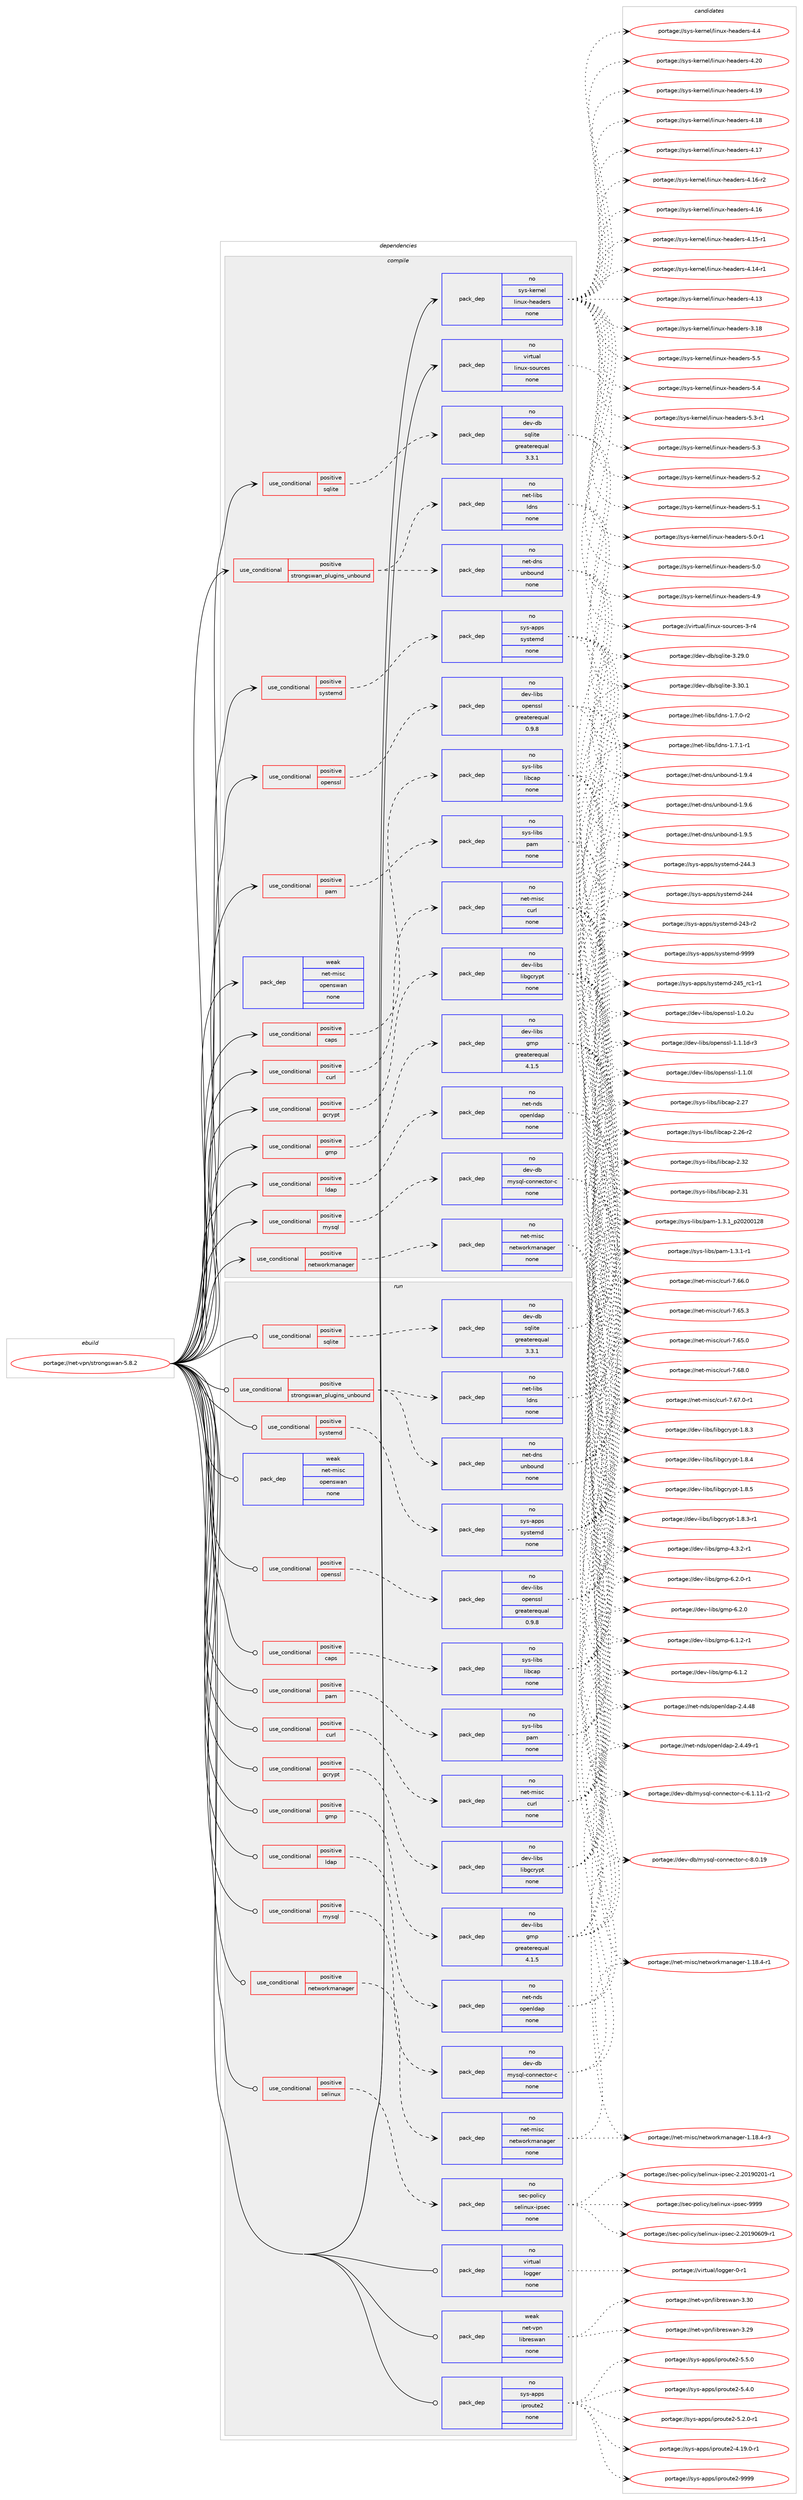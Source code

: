 digraph prolog {

# *************
# Graph options
# *************

newrank=true;
concentrate=true;
compound=true;
graph [rankdir=LR,fontname=Helvetica,fontsize=10,ranksep=1.5];#, ranksep=2.5, nodesep=0.2];
edge  [arrowhead=vee];
node  [fontname=Helvetica,fontsize=10];

# **********
# The ebuild
# **********

subgraph cluster_leftcol {
color=gray;
rank=same;
label=<<i>ebuild</i>>;
id [label="portage://net-vpn/strongswan-5.8.2", color=red, width=4, href="../net-vpn/strongswan-5.8.2.svg"];
}

# ****************
# The dependencies
# ****************

subgraph cluster_midcol {
color=gray;
label=<<i>dependencies</i>>;
subgraph cluster_compile {
fillcolor="#eeeeee";
style=filled;
label=<<i>compile</i>>;
subgraph cond15236 {
dependency75433 [label=<<TABLE BORDER="0" CELLBORDER="1" CELLSPACING="0" CELLPADDING="4"><TR><TD ROWSPAN="3" CELLPADDING="10">use_conditional</TD></TR><TR><TD>positive</TD></TR><TR><TD>caps</TD></TR></TABLE>>, shape=none, color=red];
subgraph pack58690 {
dependency75434 [label=<<TABLE BORDER="0" CELLBORDER="1" CELLSPACING="0" CELLPADDING="4" WIDTH="220"><TR><TD ROWSPAN="6" CELLPADDING="30">pack_dep</TD></TR><TR><TD WIDTH="110">no</TD></TR><TR><TD>sys-libs</TD></TR><TR><TD>libcap</TD></TR><TR><TD>none</TD></TR><TR><TD></TD></TR></TABLE>>, shape=none, color=blue];
}
dependency75433:e -> dependency75434:w [weight=20,style="dashed",arrowhead="vee"];
}
id:e -> dependency75433:w [weight=20,style="solid",arrowhead="vee"];
subgraph cond15237 {
dependency75435 [label=<<TABLE BORDER="0" CELLBORDER="1" CELLSPACING="0" CELLPADDING="4"><TR><TD ROWSPAN="3" CELLPADDING="10">use_conditional</TD></TR><TR><TD>positive</TD></TR><TR><TD>curl</TD></TR></TABLE>>, shape=none, color=red];
subgraph pack58691 {
dependency75436 [label=<<TABLE BORDER="0" CELLBORDER="1" CELLSPACING="0" CELLPADDING="4" WIDTH="220"><TR><TD ROWSPAN="6" CELLPADDING="30">pack_dep</TD></TR><TR><TD WIDTH="110">no</TD></TR><TR><TD>net-misc</TD></TR><TR><TD>curl</TD></TR><TR><TD>none</TD></TR><TR><TD></TD></TR></TABLE>>, shape=none, color=blue];
}
dependency75435:e -> dependency75436:w [weight=20,style="dashed",arrowhead="vee"];
}
id:e -> dependency75435:w [weight=20,style="solid",arrowhead="vee"];
subgraph cond15238 {
dependency75437 [label=<<TABLE BORDER="0" CELLBORDER="1" CELLSPACING="0" CELLPADDING="4"><TR><TD ROWSPAN="3" CELLPADDING="10">use_conditional</TD></TR><TR><TD>positive</TD></TR><TR><TD>gcrypt</TD></TR></TABLE>>, shape=none, color=red];
subgraph pack58692 {
dependency75438 [label=<<TABLE BORDER="0" CELLBORDER="1" CELLSPACING="0" CELLPADDING="4" WIDTH="220"><TR><TD ROWSPAN="6" CELLPADDING="30">pack_dep</TD></TR><TR><TD WIDTH="110">no</TD></TR><TR><TD>dev-libs</TD></TR><TR><TD>libgcrypt</TD></TR><TR><TD>none</TD></TR><TR><TD></TD></TR></TABLE>>, shape=none, color=blue];
}
dependency75437:e -> dependency75438:w [weight=20,style="dashed",arrowhead="vee"];
}
id:e -> dependency75437:w [weight=20,style="solid",arrowhead="vee"];
subgraph cond15239 {
dependency75439 [label=<<TABLE BORDER="0" CELLBORDER="1" CELLSPACING="0" CELLPADDING="4"><TR><TD ROWSPAN="3" CELLPADDING="10">use_conditional</TD></TR><TR><TD>positive</TD></TR><TR><TD>gmp</TD></TR></TABLE>>, shape=none, color=red];
subgraph pack58693 {
dependency75440 [label=<<TABLE BORDER="0" CELLBORDER="1" CELLSPACING="0" CELLPADDING="4" WIDTH="220"><TR><TD ROWSPAN="6" CELLPADDING="30">pack_dep</TD></TR><TR><TD WIDTH="110">no</TD></TR><TR><TD>dev-libs</TD></TR><TR><TD>gmp</TD></TR><TR><TD>greaterequal</TD></TR><TR><TD>4.1.5</TD></TR></TABLE>>, shape=none, color=blue];
}
dependency75439:e -> dependency75440:w [weight=20,style="dashed",arrowhead="vee"];
}
id:e -> dependency75439:w [weight=20,style="solid",arrowhead="vee"];
subgraph cond15240 {
dependency75441 [label=<<TABLE BORDER="0" CELLBORDER="1" CELLSPACING="0" CELLPADDING="4"><TR><TD ROWSPAN="3" CELLPADDING="10">use_conditional</TD></TR><TR><TD>positive</TD></TR><TR><TD>ldap</TD></TR></TABLE>>, shape=none, color=red];
subgraph pack58694 {
dependency75442 [label=<<TABLE BORDER="0" CELLBORDER="1" CELLSPACING="0" CELLPADDING="4" WIDTH="220"><TR><TD ROWSPAN="6" CELLPADDING="30">pack_dep</TD></TR><TR><TD WIDTH="110">no</TD></TR><TR><TD>net-nds</TD></TR><TR><TD>openldap</TD></TR><TR><TD>none</TD></TR><TR><TD></TD></TR></TABLE>>, shape=none, color=blue];
}
dependency75441:e -> dependency75442:w [weight=20,style="dashed",arrowhead="vee"];
}
id:e -> dependency75441:w [weight=20,style="solid",arrowhead="vee"];
subgraph cond15241 {
dependency75443 [label=<<TABLE BORDER="0" CELLBORDER="1" CELLSPACING="0" CELLPADDING="4"><TR><TD ROWSPAN="3" CELLPADDING="10">use_conditional</TD></TR><TR><TD>positive</TD></TR><TR><TD>mysql</TD></TR></TABLE>>, shape=none, color=red];
subgraph pack58695 {
dependency75444 [label=<<TABLE BORDER="0" CELLBORDER="1" CELLSPACING="0" CELLPADDING="4" WIDTH="220"><TR><TD ROWSPAN="6" CELLPADDING="30">pack_dep</TD></TR><TR><TD WIDTH="110">no</TD></TR><TR><TD>dev-db</TD></TR><TR><TD>mysql-connector-c</TD></TR><TR><TD>none</TD></TR><TR><TD></TD></TR></TABLE>>, shape=none, color=blue];
}
dependency75443:e -> dependency75444:w [weight=20,style="dashed",arrowhead="vee"];
}
id:e -> dependency75443:w [weight=20,style="solid",arrowhead="vee"];
subgraph cond15242 {
dependency75445 [label=<<TABLE BORDER="0" CELLBORDER="1" CELLSPACING="0" CELLPADDING="4"><TR><TD ROWSPAN="3" CELLPADDING="10">use_conditional</TD></TR><TR><TD>positive</TD></TR><TR><TD>networkmanager</TD></TR></TABLE>>, shape=none, color=red];
subgraph pack58696 {
dependency75446 [label=<<TABLE BORDER="0" CELLBORDER="1" CELLSPACING="0" CELLPADDING="4" WIDTH="220"><TR><TD ROWSPAN="6" CELLPADDING="30">pack_dep</TD></TR><TR><TD WIDTH="110">no</TD></TR><TR><TD>net-misc</TD></TR><TR><TD>networkmanager</TD></TR><TR><TD>none</TD></TR><TR><TD></TD></TR></TABLE>>, shape=none, color=blue];
}
dependency75445:e -> dependency75446:w [weight=20,style="dashed",arrowhead="vee"];
}
id:e -> dependency75445:w [weight=20,style="solid",arrowhead="vee"];
subgraph cond15243 {
dependency75447 [label=<<TABLE BORDER="0" CELLBORDER="1" CELLSPACING="0" CELLPADDING="4"><TR><TD ROWSPAN="3" CELLPADDING="10">use_conditional</TD></TR><TR><TD>positive</TD></TR><TR><TD>openssl</TD></TR></TABLE>>, shape=none, color=red];
subgraph pack58697 {
dependency75448 [label=<<TABLE BORDER="0" CELLBORDER="1" CELLSPACING="0" CELLPADDING="4" WIDTH="220"><TR><TD ROWSPAN="6" CELLPADDING="30">pack_dep</TD></TR><TR><TD WIDTH="110">no</TD></TR><TR><TD>dev-libs</TD></TR><TR><TD>openssl</TD></TR><TR><TD>greaterequal</TD></TR><TR><TD>0.9.8</TD></TR></TABLE>>, shape=none, color=blue];
}
dependency75447:e -> dependency75448:w [weight=20,style="dashed",arrowhead="vee"];
}
id:e -> dependency75447:w [weight=20,style="solid",arrowhead="vee"];
subgraph cond15244 {
dependency75449 [label=<<TABLE BORDER="0" CELLBORDER="1" CELLSPACING="0" CELLPADDING="4"><TR><TD ROWSPAN="3" CELLPADDING="10">use_conditional</TD></TR><TR><TD>positive</TD></TR><TR><TD>pam</TD></TR></TABLE>>, shape=none, color=red];
subgraph pack58698 {
dependency75450 [label=<<TABLE BORDER="0" CELLBORDER="1" CELLSPACING="0" CELLPADDING="4" WIDTH="220"><TR><TD ROWSPAN="6" CELLPADDING="30">pack_dep</TD></TR><TR><TD WIDTH="110">no</TD></TR><TR><TD>sys-libs</TD></TR><TR><TD>pam</TD></TR><TR><TD>none</TD></TR><TR><TD></TD></TR></TABLE>>, shape=none, color=blue];
}
dependency75449:e -> dependency75450:w [weight=20,style="dashed",arrowhead="vee"];
}
id:e -> dependency75449:w [weight=20,style="solid",arrowhead="vee"];
subgraph cond15245 {
dependency75451 [label=<<TABLE BORDER="0" CELLBORDER="1" CELLSPACING="0" CELLPADDING="4"><TR><TD ROWSPAN="3" CELLPADDING="10">use_conditional</TD></TR><TR><TD>positive</TD></TR><TR><TD>sqlite</TD></TR></TABLE>>, shape=none, color=red];
subgraph pack58699 {
dependency75452 [label=<<TABLE BORDER="0" CELLBORDER="1" CELLSPACING="0" CELLPADDING="4" WIDTH="220"><TR><TD ROWSPAN="6" CELLPADDING="30">pack_dep</TD></TR><TR><TD WIDTH="110">no</TD></TR><TR><TD>dev-db</TD></TR><TR><TD>sqlite</TD></TR><TR><TD>greaterequal</TD></TR><TR><TD>3.3.1</TD></TR></TABLE>>, shape=none, color=blue];
}
dependency75451:e -> dependency75452:w [weight=20,style="dashed",arrowhead="vee"];
}
id:e -> dependency75451:w [weight=20,style="solid",arrowhead="vee"];
subgraph cond15246 {
dependency75453 [label=<<TABLE BORDER="0" CELLBORDER="1" CELLSPACING="0" CELLPADDING="4"><TR><TD ROWSPAN="3" CELLPADDING="10">use_conditional</TD></TR><TR><TD>positive</TD></TR><TR><TD>strongswan_plugins_unbound</TD></TR></TABLE>>, shape=none, color=red];
subgraph pack58700 {
dependency75454 [label=<<TABLE BORDER="0" CELLBORDER="1" CELLSPACING="0" CELLPADDING="4" WIDTH="220"><TR><TD ROWSPAN="6" CELLPADDING="30">pack_dep</TD></TR><TR><TD WIDTH="110">no</TD></TR><TR><TD>net-dns</TD></TR><TR><TD>unbound</TD></TR><TR><TD>none</TD></TR><TR><TD></TD></TR></TABLE>>, shape=none, color=blue];
}
dependency75453:e -> dependency75454:w [weight=20,style="dashed",arrowhead="vee"];
subgraph pack58701 {
dependency75455 [label=<<TABLE BORDER="0" CELLBORDER="1" CELLSPACING="0" CELLPADDING="4" WIDTH="220"><TR><TD ROWSPAN="6" CELLPADDING="30">pack_dep</TD></TR><TR><TD WIDTH="110">no</TD></TR><TR><TD>net-libs</TD></TR><TR><TD>ldns</TD></TR><TR><TD>none</TD></TR><TR><TD></TD></TR></TABLE>>, shape=none, color=blue];
}
dependency75453:e -> dependency75455:w [weight=20,style="dashed",arrowhead="vee"];
}
id:e -> dependency75453:w [weight=20,style="solid",arrowhead="vee"];
subgraph cond15247 {
dependency75456 [label=<<TABLE BORDER="0" CELLBORDER="1" CELLSPACING="0" CELLPADDING="4"><TR><TD ROWSPAN="3" CELLPADDING="10">use_conditional</TD></TR><TR><TD>positive</TD></TR><TR><TD>systemd</TD></TR></TABLE>>, shape=none, color=red];
subgraph pack58702 {
dependency75457 [label=<<TABLE BORDER="0" CELLBORDER="1" CELLSPACING="0" CELLPADDING="4" WIDTH="220"><TR><TD ROWSPAN="6" CELLPADDING="30">pack_dep</TD></TR><TR><TD WIDTH="110">no</TD></TR><TR><TD>sys-apps</TD></TR><TR><TD>systemd</TD></TR><TR><TD>none</TD></TR><TR><TD></TD></TR></TABLE>>, shape=none, color=blue];
}
dependency75456:e -> dependency75457:w [weight=20,style="dashed",arrowhead="vee"];
}
id:e -> dependency75456:w [weight=20,style="solid",arrowhead="vee"];
subgraph pack58703 {
dependency75458 [label=<<TABLE BORDER="0" CELLBORDER="1" CELLSPACING="0" CELLPADDING="4" WIDTH="220"><TR><TD ROWSPAN="6" CELLPADDING="30">pack_dep</TD></TR><TR><TD WIDTH="110">no</TD></TR><TR><TD>sys-kernel</TD></TR><TR><TD>linux-headers</TD></TR><TR><TD>none</TD></TR><TR><TD></TD></TR></TABLE>>, shape=none, color=blue];
}
id:e -> dependency75458:w [weight=20,style="solid",arrowhead="vee"];
subgraph pack58704 {
dependency75459 [label=<<TABLE BORDER="0" CELLBORDER="1" CELLSPACING="0" CELLPADDING="4" WIDTH="220"><TR><TD ROWSPAN="6" CELLPADDING="30">pack_dep</TD></TR><TR><TD WIDTH="110">no</TD></TR><TR><TD>virtual</TD></TR><TR><TD>linux-sources</TD></TR><TR><TD>none</TD></TR><TR><TD></TD></TR></TABLE>>, shape=none, color=blue];
}
id:e -> dependency75459:w [weight=20,style="solid",arrowhead="vee"];
subgraph pack58705 {
dependency75460 [label=<<TABLE BORDER="0" CELLBORDER="1" CELLSPACING="0" CELLPADDING="4" WIDTH="220"><TR><TD ROWSPAN="6" CELLPADDING="30">pack_dep</TD></TR><TR><TD WIDTH="110">weak</TD></TR><TR><TD>net-misc</TD></TR><TR><TD>openswan</TD></TR><TR><TD>none</TD></TR><TR><TD></TD></TR></TABLE>>, shape=none, color=blue];
}
id:e -> dependency75460:w [weight=20,style="solid",arrowhead="vee"];
}
subgraph cluster_compileandrun {
fillcolor="#eeeeee";
style=filled;
label=<<i>compile and run</i>>;
}
subgraph cluster_run {
fillcolor="#eeeeee";
style=filled;
label=<<i>run</i>>;
subgraph cond15248 {
dependency75461 [label=<<TABLE BORDER="0" CELLBORDER="1" CELLSPACING="0" CELLPADDING="4"><TR><TD ROWSPAN="3" CELLPADDING="10">use_conditional</TD></TR><TR><TD>positive</TD></TR><TR><TD>caps</TD></TR></TABLE>>, shape=none, color=red];
subgraph pack58706 {
dependency75462 [label=<<TABLE BORDER="0" CELLBORDER="1" CELLSPACING="0" CELLPADDING="4" WIDTH="220"><TR><TD ROWSPAN="6" CELLPADDING="30">pack_dep</TD></TR><TR><TD WIDTH="110">no</TD></TR><TR><TD>sys-libs</TD></TR><TR><TD>libcap</TD></TR><TR><TD>none</TD></TR><TR><TD></TD></TR></TABLE>>, shape=none, color=blue];
}
dependency75461:e -> dependency75462:w [weight=20,style="dashed",arrowhead="vee"];
}
id:e -> dependency75461:w [weight=20,style="solid",arrowhead="odot"];
subgraph cond15249 {
dependency75463 [label=<<TABLE BORDER="0" CELLBORDER="1" CELLSPACING="0" CELLPADDING="4"><TR><TD ROWSPAN="3" CELLPADDING="10">use_conditional</TD></TR><TR><TD>positive</TD></TR><TR><TD>curl</TD></TR></TABLE>>, shape=none, color=red];
subgraph pack58707 {
dependency75464 [label=<<TABLE BORDER="0" CELLBORDER="1" CELLSPACING="0" CELLPADDING="4" WIDTH="220"><TR><TD ROWSPAN="6" CELLPADDING="30">pack_dep</TD></TR><TR><TD WIDTH="110">no</TD></TR><TR><TD>net-misc</TD></TR><TR><TD>curl</TD></TR><TR><TD>none</TD></TR><TR><TD></TD></TR></TABLE>>, shape=none, color=blue];
}
dependency75463:e -> dependency75464:w [weight=20,style="dashed",arrowhead="vee"];
}
id:e -> dependency75463:w [weight=20,style="solid",arrowhead="odot"];
subgraph cond15250 {
dependency75465 [label=<<TABLE BORDER="0" CELLBORDER="1" CELLSPACING="0" CELLPADDING="4"><TR><TD ROWSPAN="3" CELLPADDING="10">use_conditional</TD></TR><TR><TD>positive</TD></TR><TR><TD>gcrypt</TD></TR></TABLE>>, shape=none, color=red];
subgraph pack58708 {
dependency75466 [label=<<TABLE BORDER="0" CELLBORDER="1" CELLSPACING="0" CELLPADDING="4" WIDTH="220"><TR><TD ROWSPAN="6" CELLPADDING="30">pack_dep</TD></TR><TR><TD WIDTH="110">no</TD></TR><TR><TD>dev-libs</TD></TR><TR><TD>libgcrypt</TD></TR><TR><TD>none</TD></TR><TR><TD></TD></TR></TABLE>>, shape=none, color=blue];
}
dependency75465:e -> dependency75466:w [weight=20,style="dashed",arrowhead="vee"];
}
id:e -> dependency75465:w [weight=20,style="solid",arrowhead="odot"];
subgraph cond15251 {
dependency75467 [label=<<TABLE BORDER="0" CELLBORDER="1" CELLSPACING="0" CELLPADDING="4"><TR><TD ROWSPAN="3" CELLPADDING="10">use_conditional</TD></TR><TR><TD>positive</TD></TR><TR><TD>gmp</TD></TR></TABLE>>, shape=none, color=red];
subgraph pack58709 {
dependency75468 [label=<<TABLE BORDER="0" CELLBORDER="1" CELLSPACING="0" CELLPADDING="4" WIDTH="220"><TR><TD ROWSPAN="6" CELLPADDING="30">pack_dep</TD></TR><TR><TD WIDTH="110">no</TD></TR><TR><TD>dev-libs</TD></TR><TR><TD>gmp</TD></TR><TR><TD>greaterequal</TD></TR><TR><TD>4.1.5</TD></TR></TABLE>>, shape=none, color=blue];
}
dependency75467:e -> dependency75468:w [weight=20,style="dashed",arrowhead="vee"];
}
id:e -> dependency75467:w [weight=20,style="solid",arrowhead="odot"];
subgraph cond15252 {
dependency75469 [label=<<TABLE BORDER="0" CELLBORDER="1" CELLSPACING="0" CELLPADDING="4"><TR><TD ROWSPAN="3" CELLPADDING="10">use_conditional</TD></TR><TR><TD>positive</TD></TR><TR><TD>ldap</TD></TR></TABLE>>, shape=none, color=red];
subgraph pack58710 {
dependency75470 [label=<<TABLE BORDER="0" CELLBORDER="1" CELLSPACING="0" CELLPADDING="4" WIDTH="220"><TR><TD ROWSPAN="6" CELLPADDING="30">pack_dep</TD></TR><TR><TD WIDTH="110">no</TD></TR><TR><TD>net-nds</TD></TR><TR><TD>openldap</TD></TR><TR><TD>none</TD></TR><TR><TD></TD></TR></TABLE>>, shape=none, color=blue];
}
dependency75469:e -> dependency75470:w [weight=20,style="dashed",arrowhead="vee"];
}
id:e -> dependency75469:w [weight=20,style="solid",arrowhead="odot"];
subgraph cond15253 {
dependency75471 [label=<<TABLE BORDER="0" CELLBORDER="1" CELLSPACING="0" CELLPADDING="4"><TR><TD ROWSPAN="3" CELLPADDING="10">use_conditional</TD></TR><TR><TD>positive</TD></TR><TR><TD>mysql</TD></TR></TABLE>>, shape=none, color=red];
subgraph pack58711 {
dependency75472 [label=<<TABLE BORDER="0" CELLBORDER="1" CELLSPACING="0" CELLPADDING="4" WIDTH="220"><TR><TD ROWSPAN="6" CELLPADDING="30">pack_dep</TD></TR><TR><TD WIDTH="110">no</TD></TR><TR><TD>dev-db</TD></TR><TR><TD>mysql-connector-c</TD></TR><TR><TD>none</TD></TR><TR><TD></TD></TR></TABLE>>, shape=none, color=blue];
}
dependency75471:e -> dependency75472:w [weight=20,style="dashed",arrowhead="vee"];
}
id:e -> dependency75471:w [weight=20,style="solid",arrowhead="odot"];
subgraph cond15254 {
dependency75473 [label=<<TABLE BORDER="0" CELLBORDER="1" CELLSPACING="0" CELLPADDING="4"><TR><TD ROWSPAN="3" CELLPADDING="10">use_conditional</TD></TR><TR><TD>positive</TD></TR><TR><TD>networkmanager</TD></TR></TABLE>>, shape=none, color=red];
subgraph pack58712 {
dependency75474 [label=<<TABLE BORDER="0" CELLBORDER="1" CELLSPACING="0" CELLPADDING="4" WIDTH="220"><TR><TD ROWSPAN="6" CELLPADDING="30">pack_dep</TD></TR><TR><TD WIDTH="110">no</TD></TR><TR><TD>net-misc</TD></TR><TR><TD>networkmanager</TD></TR><TR><TD>none</TD></TR><TR><TD></TD></TR></TABLE>>, shape=none, color=blue];
}
dependency75473:e -> dependency75474:w [weight=20,style="dashed",arrowhead="vee"];
}
id:e -> dependency75473:w [weight=20,style="solid",arrowhead="odot"];
subgraph cond15255 {
dependency75475 [label=<<TABLE BORDER="0" CELLBORDER="1" CELLSPACING="0" CELLPADDING="4"><TR><TD ROWSPAN="3" CELLPADDING="10">use_conditional</TD></TR><TR><TD>positive</TD></TR><TR><TD>openssl</TD></TR></TABLE>>, shape=none, color=red];
subgraph pack58713 {
dependency75476 [label=<<TABLE BORDER="0" CELLBORDER="1" CELLSPACING="0" CELLPADDING="4" WIDTH="220"><TR><TD ROWSPAN="6" CELLPADDING="30">pack_dep</TD></TR><TR><TD WIDTH="110">no</TD></TR><TR><TD>dev-libs</TD></TR><TR><TD>openssl</TD></TR><TR><TD>greaterequal</TD></TR><TR><TD>0.9.8</TD></TR></TABLE>>, shape=none, color=blue];
}
dependency75475:e -> dependency75476:w [weight=20,style="dashed",arrowhead="vee"];
}
id:e -> dependency75475:w [weight=20,style="solid",arrowhead="odot"];
subgraph cond15256 {
dependency75477 [label=<<TABLE BORDER="0" CELLBORDER="1" CELLSPACING="0" CELLPADDING="4"><TR><TD ROWSPAN="3" CELLPADDING="10">use_conditional</TD></TR><TR><TD>positive</TD></TR><TR><TD>pam</TD></TR></TABLE>>, shape=none, color=red];
subgraph pack58714 {
dependency75478 [label=<<TABLE BORDER="0" CELLBORDER="1" CELLSPACING="0" CELLPADDING="4" WIDTH="220"><TR><TD ROWSPAN="6" CELLPADDING="30">pack_dep</TD></TR><TR><TD WIDTH="110">no</TD></TR><TR><TD>sys-libs</TD></TR><TR><TD>pam</TD></TR><TR><TD>none</TD></TR><TR><TD></TD></TR></TABLE>>, shape=none, color=blue];
}
dependency75477:e -> dependency75478:w [weight=20,style="dashed",arrowhead="vee"];
}
id:e -> dependency75477:w [weight=20,style="solid",arrowhead="odot"];
subgraph cond15257 {
dependency75479 [label=<<TABLE BORDER="0" CELLBORDER="1" CELLSPACING="0" CELLPADDING="4"><TR><TD ROWSPAN="3" CELLPADDING="10">use_conditional</TD></TR><TR><TD>positive</TD></TR><TR><TD>selinux</TD></TR></TABLE>>, shape=none, color=red];
subgraph pack58715 {
dependency75480 [label=<<TABLE BORDER="0" CELLBORDER="1" CELLSPACING="0" CELLPADDING="4" WIDTH="220"><TR><TD ROWSPAN="6" CELLPADDING="30">pack_dep</TD></TR><TR><TD WIDTH="110">no</TD></TR><TR><TD>sec-policy</TD></TR><TR><TD>selinux-ipsec</TD></TR><TR><TD>none</TD></TR><TR><TD></TD></TR></TABLE>>, shape=none, color=blue];
}
dependency75479:e -> dependency75480:w [weight=20,style="dashed",arrowhead="vee"];
}
id:e -> dependency75479:w [weight=20,style="solid",arrowhead="odot"];
subgraph cond15258 {
dependency75481 [label=<<TABLE BORDER="0" CELLBORDER="1" CELLSPACING="0" CELLPADDING="4"><TR><TD ROWSPAN="3" CELLPADDING="10">use_conditional</TD></TR><TR><TD>positive</TD></TR><TR><TD>sqlite</TD></TR></TABLE>>, shape=none, color=red];
subgraph pack58716 {
dependency75482 [label=<<TABLE BORDER="0" CELLBORDER="1" CELLSPACING="0" CELLPADDING="4" WIDTH="220"><TR><TD ROWSPAN="6" CELLPADDING="30">pack_dep</TD></TR><TR><TD WIDTH="110">no</TD></TR><TR><TD>dev-db</TD></TR><TR><TD>sqlite</TD></TR><TR><TD>greaterequal</TD></TR><TR><TD>3.3.1</TD></TR></TABLE>>, shape=none, color=blue];
}
dependency75481:e -> dependency75482:w [weight=20,style="dashed",arrowhead="vee"];
}
id:e -> dependency75481:w [weight=20,style="solid",arrowhead="odot"];
subgraph cond15259 {
dependency75483 [label=<<TABLE BORDER="0" CELLBORDER="1" CELLSPACING="0" CELLPADDING="4"><TR><TD ROWSPAN="3" CELLPADDING="10">use_conditional</TD></TR><TR><TD>positive</TD></TR><TR><TD>strongswan_plugins_unbound</TD></TR></TABLE>>, shape=none, color=red];
subgraph pack58717 {
dependency75484 [label=<<TABLE BORDER="0" CELLBORDER="1" CELLSPACING="0" CELLPADDING="4" WIDTH="220"><TR><TD ROWSPAN="6" CELLPADDING="30">pack_dep</TD></TR><TR><TD WIDTH="110">no</TD></TR><TR><TD>net-dns</TD></TR><TR><TD>unbound</TD></TR><TR><TD>none</TD></TR><TR><TD></TD></TR></TABLE>>, shape=none, color=blue];
}
dependency75483:e -> dependency75484:w [weight=20,style="dashed",arrowhead="vee"];
subgraph pack58718 {
dependency75485 [label=<<TABLE BORDER="0" CELLBORDER="1" CELLSPACING="0" CELLPADDING="4" WIDTH="220"><TR><TD ROWSPAN="6" CELLPADDING="30">pack_dep</TD></TR><TR><TD WIDTH="110">no</TD></TR><TR><TD>net-libs</TD></TR><TR><TD>ldns</TD></TR><TR><TD>none</TD></TR><TR><TD></TD></TR></TABLE>>, shape=none, color=blue];
}
dependency75483:e -> dependency75485:w [weight=20,style="dashed",arrowhead="vee"];
}
id:e -> dependency75483:w [weight=20,style="solid",arrowhead="odot"];
subgraph cond15260 {
dependency75486 [label=<<TABLE BORDER="0" CELLBORDER="1" CELLSPACING="0" CELLPADDING="4"><TR><TD ROWSPAN="3" CELLPADDING="10">use_conditional</TD></TR><TR><TD>positive</TD></TR><TR><TD>systemd</TD></TR></TABLE>>, shape=none, color=red];
subgraph pack58719 {
dependency75487 [label=<<TABLE BORDER="0" CELLBORDER="1" CELLSPACING="0" CELLPADDING="4" WIDTH="220"><TR><TD ROWSPAN="6" CELLPADDING="30">pack_dep</TD></TR><TR><TD WIDTH="110">no</TD></TR><TR><TD>sys-apps</TD></TR><TR><TD>systemd</TD></TR><TR><TD>none</TD></TR><TR><TD></TD></TR></TABLE>>, shape=none, color=blue];
}
dependency75486:e -> dependency75487:w [weight=20,style="dashed",arrowhead="vee"];
}
id:e -> dependency75486:w [weight=20,style="solid",arrowhead="odot"];
subgraph pack58720 {
dependency75488 [label=<<TABLE BORDER="0" CELLBORDER="1" CELLSPACING="0" CELLPADDING="4" WIDTH="220"><TR><TD ROWSPAN="6" CELLPADDING="30">pack_dep</TD></TR><TR><TD WIDTH="110">no</TD></TR><TR><TD>sys-apps</TD></TR><TR><TD>iproute2</TD></TR><TR><TD>none</TD></TR><TR><TD></TD></TR></TABLE>>, shape=none, color=blue];
}
id:e -> dependency75488:w [weight=20,style="solid",arrowhead="odot"];
subgraph pack58721 {
dependency75489 [label=<<TABLE BORDER="0" CELLBORDER="1" CELLSPACING="0" CELLPADDING="4" WIDTH="220"><TR><TD ROWSPAN="6" CELLPADDING="30">pack_dep</TD></TR><TR><TD WIDTH="110">no</TD></TR><TR><TD>virtual</TD></TR><TR><TD>logger</TD></TR><TR><TD>none</TD></TR><TR><TD></TD></TR></TABLE>>, shape=none, color=blue];
}
id:e -> dependency75489:w [weight=20,style="solid",arrowhead="odot"];
subgraph pack58722 {
dependency75490 [label=<<TABLE BORDER="0" CELLBORDER="1" CELLSPACING="0" CELLPADDING="4" WIDTH="220"><TR><TD ROWSPAN="6" CELLPADDING="30">pack_dep</TD></TR><TR><TD WIDTH="110">weak</TD></TR><TR><TD>net-misc</TD></TR><TR><TD>openswan</TD></TR><TR><TD>none</TD></TR><TR><TD></TD></TR></TABLE>>, shape=none, color=blue];
}
id:e -> dependency75490:w [weight=20,style="solid",arrowhead="odot"];
subgraph pack58723 {
dependency75491 [label=<<TABLE BORDER="0" CELLBORDER="1" CELLSPACING="0" CELLPADDING="4" WIDTH="220"><TR><TD ROWSPAN="6" CELLPADDING="30">pack_dep</TD></TR><TR><TD WIDTH="110">weak</TD></TR><TR><TD>net-vpn</TD></TR><TR><TD>libreswan</TD></TR><TR><TD>none</TD></TR><TR><TD></TD></TR></TABLE>>, shape=none, color=blue];
}
id:e -> dependency75491:w [weight=20,style="solid",arrowhead="odot"];
}
}

# **************
# The candidates
# **************

subgraph cluster_choices {
rank=same;
color=gray;
label=<<i>candidates</i>>;

subgraph choice58690 {
color=black;
nodesep=1;
choice1151211154510810598115471081059899971124550465150 [label="portage://sys-libs/libcap-2.32", color=red, width=4,href="../sys-libs/libcap-2.32.svg"];
choice1151211154510810598115471081059899971124550465149 [label="portage://sys-libs/libcap-2.31", color=red, width=4,href="../sys-libs/libcap-2.31.svg"];
choice1151211154510810598115471081059899971124550465055 [label="portage://sys-libs/libcap-2.27", color=red, width=4,href="../sys-libs/libcap-2.27.svg"];
choice11512111545108105981154710810598999711245504650544511450 [label="portage://sys-libs/libcap-2.26-r2", color=red, width=4,href="../sys-libs/libcap-2.26-r2.svg"];
dependency75434:e -> choice1151211154510810598115471081059899971124550465150:w [style=dotted,weight="100"];
dependency75434:e -> choice1151211154510810598115471081059899971124550465149:w [style=dotted,weight="100"];
dependency75434:e -> choice1151211154510810598115471081059899971124550465055:w [style=dotted,weight="100"];
dependency75434:e -> choice11512111545108105981154710810598999711245504650544511450:w [style=dotted,weight="100"];
}
subgraph choice58691 {
color=black;
nodesep=1;
choice1101011164510910511599479911711410845554654564648 [label="portage://net-misc/curl-7.68.0", color=red, width=4,href="../net-misc/curl-7.68.0.svg"];
choice11010111645109105115994799117114108455546545546484511449 [label="portage://net-misc/curl-7.67.0-r1", color=red, width=4,href="../net-misc/curl-7.67.0-r1.svg"];
choice1101011164510910511599479911711410845554654544648 [label="portage://net-misc/curl-7.66.0", color=red, width=4,href="../net-misc/curl-7.66.0.svg"];
choice1101011164510910511599479911711410845554654534651 [label="portage://net-misc/curl-7.65.3", color=red, width=4,href="../net-misc/curl-7.65.3.svg"];
choice1101011164510910511599479911711410845554654534648 [label="portage://net-misc/curl-7.65.0", color=red, width=4,href="../net-misc/curl-7.65.0.svg"];
dependency75436:e -> choice1101011164510910511599479911711410845554654564648:w [style=dotted,weight="100"];
dependency75436:e -> choice11010111645109105115994799117114108455546545546484511449:w [style=dotted,weight="100"];
dependency75436:e -> choice1101011164510910511599479911711410845554654544648:w [style=dotted,weight="100"];
dependency75436:e -> choice1101011164510910511599479911711410845554654534651:w [style=dotted,weight="100"];
dependency75436:e -> choice1101011164510910511599479911711410845554654534648:w [style=dotted,weight="100"];
}
subgraph choice58692 {
color=black;
nodesep=1;
choice1001011184510810598115471081059810399114121112116454946564653 [label="portage://dev-libs/libgcrypt-1.8.5", color=red, width=4,href="../dev-libs/libgcrypt-1.8.5.svg"];
choice1001011184510810598115471081059810399114121112116454946564652 [label="portage://dev-libs/libgcrypt-1.8.4", color=red, width=4,href="../dev-libs/libgcrypt-1.8.4.svg"];
choice10010111845108105981154710810598103991141211121164549465646514511449 [label="portage://dev-libs/libgcrypt-1.8.3-r1", color=red, width=4,href="../dev-libs/libgcrypt-1.8.3-r1.svg"];
choice1001011184510810598115471081059810399114121112116454946564651 [label="portage://dev-libs/libgcrypt-1.8.3", color=red, width=4,href="../dev-libs/libgcrypt-1.8.3.svg"];
dependency75438:e -> choice1001011184510810598115471081059810399114121112116454946564653:w [style=dotted,weight="100"];
dependency75438:e -> choice1001011184510810598115471081059810399114121112116454946564652:w [style=dotted,weight="100"];
dependency75438:e -> choice10010111845108105981154710810598103991141211121164549465646514511449:w [style=dotted,weight="100"];
dependency75438:e -> choice1001011184510810598115471081059810399114121112116454946564651:w [style=dotted,weight="100"];
}
subgraph choice58693 {
color=black;
nodesep=1;
choice1001011184510810598115471031091124554465046484511449 [label="portage://dev-libs/gmp-6.2.0-r1", color=red, width=4,href="../dev-libs/gmp-6.2.0-r1.svg"];
choice100101118451081059811547103109112455446504648 [label="portage://dev-libs/gmp-6.2.0", color=red, width=4,href="../dev-libs/gmp-6.2.0.svg"];
choice1001011184510810598115471031091124554464946504511449 [label="portage://dev-libs/gmp-6.1.2-r1", color=red, width=4,href="../dev-libs/gmp-6.1.2-r1.svg"];
choice100101118451081059811547103109112455446494650 [label="portage://dev-libs/gmp-6.1.2", color=red, width=4,href="../dev-libs/gmp-6.1.2.svg"];
choice1001011184510810598115471031091124552465146504511449 [label="portage://dev-libs/gmp-4.3.2-r1", color=red, width=4,href="../dev-libs/gmp-4.3.2-r1.svg"];
dependency75440:e -> choice1001011184510810598115471031091124554465046484511449:w [style=dotted,weight="100"];
dependency75440:e -> choice100101118451081059811547103109112455446504648:w [style=dotted,weight="100"];
dependency75440:e -> choice1001011184510810598115471031091124554464946504511449:w [style=dotted,weight="100"];
dependency75440:e -> choice100101118451081059811547103109112455446494650:w [style=dotted,weight="100"];
dependency75440:e -> choice1001011184510810598115471031091124552465146504511449:w [style=dotted,weight="100"];
}
subgraph choice58694 {
color=black;
nodesep=1;
choice110101116451101001154711111210111010810097112455046524652574511449 [label="portage://net-nds/openldap-2.4.49-r1", color=red, width=4,href="../net-nds/openldap-2.4.49-r1.svg"];
choice11010111645110100115471111121011101081009711245504652465256 [label="portage://net-nds/openldap-2.4.48", color=red, width=4,href="../net-nds/openldap-2.4.48.svg"];
dependency75442:e -> choice110101116451101001154711111210111010810097112455046524652574511449:w [style=dotted,weight="100"];
dependency75442:e -> choice11010111645110100115471111121011101081009711245504652465256:w [style=dotted,weight="100"];
}
subgraph choice58695 {
color=black;
nodesep=1;
choice100101118451009847109121115113108459911111011010199116111114459945564648464957 [label="portage://dev-db/mysql-connector-c-8.0.19", color=red, width=4,href="../dev-db/mysql-connector-c-8.0.19.svg"];
choice1001011184510098471091211151131084599111110110101991161111144599455446494649494511450 [label="portage://dev-db/mysql-connector-c-6.1.11-r2", color=red, width=4,href="../dev-db/mysql-connector-c-6.1.11-r2.svg"];
dependency75444:e -> choice100101118451009847109121115113108459911111011010199116111114459945564648464957:w [style=dotted,weight="100"];
dependency75444:e -> choice1001011184510098471091211151131084599111110110101991161111144599455446494649494511450:w [style=dotted,weight="100"];
}
subgraph choice58696 {
color=black;
nodesep=1;
choice1101011164510910511599471101011161191111141071099711097103101114454946495646524511451 [label="portage://net-misc/networkmanager-1.18.4-r3", color=red, width=4,href="../net-misc/networkmanager-1.18.4-r3.svg"];
choice1101011164510910511599471101011161191111141071099711097103101114454946495646524511449 [label="portage://net-misc/networkmanager-1.18.4-r1", color=red, width=4,href="../net-misc/networkmanager-1.18.4-r1.svg"];
dependency75446:e -> choice1101011164510910511599471101011161191111141071099711097103101114454946495646524511451:w [style=dotted,weight="100"];
dependency75446:e -> choice1101011164510910511599471101011161191111141071099711097103101114454946495646524511449:w [style=dotted,weight="100"];
}
subgraph choice58697 {
color=black;
nodesep=1;
choice1001011184510810598115471111121011101151151084549464946491004511451 [label="portage://dev-libs/openssl-1.1.1d-r3", color=red, width=4,href="../dev-libs/openssl-1.1.1d-r3.svg"];
choice100101118451081059811547111112101110115115108454946494648108 [label="portage://dev-libs/openssl-1.1.0l", color=red, width=4,href="../dev-libs/openssl-1.1.0l.svg"];
choice100101118451081059811547111112101110115115108454946484650117 [label="portage://dev-libs/openssl-1.0.2u", color=red, width=4,href="../dev-libs/openssl-1.0.2u.svg"];
dependency75448:e -> choice1001011184510810598115471111121011101151151084549464946491004511451:w [style=dotted,weight="100"];
dependency75448:e -> choice100101118451081059811547111112101110115115108454946494648108:w [style=dotted,weight="100"];
dependency75448:e -> choice100101118451081059811547111112101110115115108454946484650117:w [style=dotted,weight="100"];
}
subgraph choice58698 {
color=black;
nodesep=1;
choice11512111545108105981154711297109454946514649951125048504848495056 [label="portage://sys-libs/pam-1.3.1_p20200128", color=red, width=4,href="../sys-libs/pam-1.3.1_p20200128.svg"];
choice115121115451081059811547112971094549465146494511449 [label="portage://sys-libs/pam-1.3.1-r1", color=red, width=4,href="../sys-libs/pam-1.3.1-r1.svg"];
dependency75450:e -> choice11512111545108105981154711297109454946514649951125048504848495056:w [style=dotted,weight="100"];
dependency75450:e -> choice115121115451081059811547112971094549465146494511449:w [style=dotted,weight="100"];
}
subgraph choice58699 {
color=black;
nodesep=1;
choice10010111845100984711511310810511610145514651484649 [label="portage://dev-db/sqlite-3.30.1", color=red, width=4,href="../dev-db/sqlite-3.30.1.svg"];
choice10010111845100984711511310810511610145514650574648 [label="portage://dev-db/sqlite-3.29.0", color=red, width=4,href="../dev-db/sqlite-3.29.0.svg"];
dependency75452:e -> choice10010111845100984711511310810511610145514651484649:w [style=dotted,weight="100"];
dependency75452:e -> choice10010111845100984711511310810511610145514650574648:w [style=dotted,weight="100"];
}
subgraph choice58700 {
color=black;
nodesep=1;
choice110101116451001101154711711098111117110100454946574654 [label="portage://net-dns/unbound-1.9.6", color=red, width=4,href="../net-dns/unbound-1.9.6.svg"];
choice110101116451001101154711711098111117110100454946574653 [label="portage://net-dns/unbound-1.9.5", color=red, width=4,href="../net-dns/unbound-1.9.5.svg"];
choice110101116451001101154711711098111117110100454946574652 [label="portage://net-dns/unbound-1.9.4", color=red, width=4,href="../net-dns/unbound-1.9.4.svg"];
dependency75454:e -> choice110101116451001101154711711098111117110100454946574654:w [style=dotted,weight="100"];
dependency75454:e -> choice110101116451001101154711711098111117110100454946574653:w [style=dotted,weight="100"];
dependency75454:e -> choice110101116451001101154711711098111117110100454946574652:w [style=dotted,weight="100"];
}
subgraph choice58701 {
color=black;
nodesep=1;
choice1101011164510810598115471081001101154549465546494511449 [label="portage://net-libs/ldns-1.7.1-r1", color=red, width=4,href="../net-libs/ldns-1.7.1-r1.svg"];
choice1101011164510810598115471081001101154549465546484511450 [label="portage://net-libs/ldns-1.7.0-r2", color=red, width=4,href="../net-libs/ldns-1.7.0-r2.svg"];
dependency75455:e -> choice1101011164510810598115471081001101154549465546494511449:w [style=dotted,weight="100"];
dependency75455:e -> choice1101011164510810598115471081001101154549465546484511450:w [style=dotted,weight="100"];
}
subgraph choice58702 {
color=black;
nodesep=1;
choice1151211154597112112115471151211151161011091004557575757 [label="portage://sys-apps/systemd-9999", color=red, width=4,href="../sys-apps/systemd-9999.svg"];
choice115121115459711211211547115121115116101109100455052539511499494511449 [label="portage://sys-apps/systemd-245_rc1-r1", color=red, width=4,href="../sys-apps/systemd-245_rc1-r1.svg"];
choice115121115459711211211547115121115116101109100455052524651 [label="portage://sys-apps/systemd-244.3", color=red, width=4,href="../sys-apps/systemd-244.3.svg"];
choice11512111545971121121154711512111511610110910045505252 [label="portage://sys-apps/systemd-244", color=red, width=4,href="../sys-apps/systemd-244.svg"];
choice115121115459711211211547115121115116101109100455052514511450 [label="portage://sys-apps/systemd-243-r2", color=red, width=4,href="../sys-apps/systemd-243-r2.svg"];
dependency75457:e -> choice1151211154597112112115471151211151161011091004557575757:w [style=dotted,weight="100"];
dependency75457:e -> choice115121115459711211211547115121115116101109100455052539511499494511449:w [style=dotted,weight="100"];
dependency75457:e -> choice115121115459711211211547115121115116101109100455052524651:w [style=dotted,weight="100"];
dependency75457:e -> choice11512111545971121121154711512111511610110910045505252:w [style=dotted,weight="100"];
dependency75457:e -> choice115121115459711211211547115121115116101109100455052514511450:w [style=dotted,weight="100"];
}
subgraph choice58703 {
color=black;
nodesep=1;
choice1151211154510710111411010110847108105110117120451041019710010111411545534653 [label="portage://sys-kernel/linux-headers-5.5", color=red, width=4,href="../sys-kernel/linux-headers-5.5.svg"];
choice1151211154510710111411010110847108105110117120451041019710010111411545534652 [label="portage://sys-kernel/linux-headers-5.4", color=red, width=4,href="../sys-kernel/linux-headers-5.4.svg"];
choice11512111545107101114110101108471081051101171204510410197100101114115455346514511449 [label="portage://sys-kernel/linux-headers-5.3-r1", color=red, width=4,href="../sys-kernel/linux-headers-5.3-r1.svg"];
choice1151211154510710111411010110847108105110117120451041019710010111411545534651 [label="portage://sys-kernel/linux-headers-5.3", color=red, width=4,href="../sys-kernel/linux-headers-5.3.svg"];
choice1151211154510710111411010110847108105110117120451041019710010111411545534650 [label="portage://sys-kernel/linux-headers-5.2", color=red, width=4,href="../sys-kernel/linux-headers-5.2.svg"];
choice1151211154510710111411010110847108105110117120451041019710010111411545534649 [label="portage://sys-kernel/linux-headers-5.1", color=red, width=4,href="../sys-kernel/linux-headers-5.1.svg"];
choice11512111545107101114110101108471081051101171204510410197100101114115455346484511449 [label="portage://sys-kernel/linux-headers-5.0-r1", color=red, width=4,href="../sys-kernel/linux-headers-5.0-r1.svg"];
choice1151211154510710111411010110847108105110117120451041019710010111411545534648 [label="portage://sys-kernel/linux-headers-5.0", color=red, width=4,href="../sys-kernel/linux-headers-5.0.svg"];
choice1151211154510710111411010110847108105110117120451041019710010111411545524657 [label="portage://sys-kernel/linux-headers-4.9", color=red, width=4,href="../sys-kernel/linux-headers-4.9.svg"];
choice1151211154510710111411010110847108105110117120451041019710010111411545524652 [label="portage://sys-kernel/linux-headers-4.4", color=red, width=4,href="../sys-kernel/linux-headers-4.4.svg"];
choice115121115451071011141101011084710810511011712045104101971001011141154552465048 [label="portage://sys-kernel/linux-headers-4.20", color=red, width=4,href="../sys-kernel/linux-headers-4.20.svg"];
choice115121115451071011141101011084710810511011712045104101971001011141154552464957 [label="portage://sys-kernel/linux-headers-4.19", color=red, width=4,href="../sys-kernel/linux-headers-4.19.svg"];
choice115121115451071011141101011084710810511011712045104101971001011141154552464956 [label="portage://sys-kernel/linux-headers-4.18", color=red, width=4,href="../sys-kernel/linux-headers-4.18.svg"];
choice115121115451071011141101011084710810511011712045104101971001011141154552464955 [label="portage://sys-kernel/linux-headers-4.17", color=red, width=4,href="../sys-kernel/linux-headers-4.17.svg"];
choice1151211154510710111411010110847108105110117120451041019710010111411545524649544511450 [label="portage://sys-kernel/linux-headers-4.16-r2", color=red, width=4,href="../sys-kernel/linux-headers-4.16-r2.svg"];
choice115121115451071011141101011084710810511011712045104101971001011141154552464954 [label="portage://sys-kernel/linux-headers-4.16", color=red, width=4,href="../sys-kernel/linux-headers-4.16.svg"];
choice1151211154510710111411010110847108105110117120451041019710010111411545524649534511449 [label="portage://sys-kernel/linux-headers-4.15-r1", color=red, width=4,href="../sys-kernel/linux-headers-4.15-r1.svg"];
choice1151211154510710111411010110847108105110117120451041019710010111411545524649524511449 [label="portage://sys-kernel/linux-headers-4.14-r1", color=red, width=4,href="../sys-kernel/linux-headers-4.14-r1.svg"];
choice115121115451071011141101011084710810511011712045104101971001011141154552464951 [label="portage://sys-kernel/linux-headers-4.13", color=red, width=4,href="../sys-kernel/linux-headers-4.13.svg"];
choice115121115451071011141101011084710810511011712045104101971001011141154551464956 [label="portage://sys-kernel/linux-headers-3.18", color=red, width=4,href="../sys-kernel/linux-headers-3.18.svg"];
dependency75458:e -> choice1151211154510710111411010110847108105110117120451041019710010111411545534653:w [style=dotted,weight="100"];
dependency75458:e -> choice1151211154510710111411010110847108105110117120451041019710010111411545534652:w [style=dotted,weight="100"];
dependency75458:e -> choice11512111545107101114110101108471081051101171204510410197100101114115455346514511449:w [style=dotted,weight="100"];
dependency75458:e -> choice1151211154510710111411010110847108105110117120451041019710010111411545534651:w [style=dotted,weight="100"];
dependency75458:e -> choice1151211154510710111411010110847108105110117120451041019710010111411545534650:w [style=dotted,weight="100"];
dependency75458:e -> choice1151211154510710111411010110847108105110117120451041019710010111411545534649:w [style=dotted,weight="100"];
dependency75458:e -> choice11512111545107101114110101108471081051101171204510410197100101114115455346484511449:w [style=dotted,weight="100"];
dependency75458:e -> choice1151211154510710111411010110847108105110117120451041019710010111411545534648:w [style=dotted,weight="100"];
dependency75458:e -> choice1151211154510710111411010110847108105110117120451041019710010111411545524657:w [style=dotted,weight="100"];
dependency75458:e -> choice1151211154510710111411010110847108105110117120451041019710010111411545524652:w [style=dotted,weight="100"];
dependency75458:e -> choice115121115451071011141101011084710810511011712045104101971001011141154552465048:w [style=dotted,weight="100"];
dependency75458:e -> choice115121115451071011141101011084710810511011712045104101971001011141154552464957:w [style=dotted,weight="100"];
dependency75458:e -> choice115121115451071011141101011084710810511011712045104101971001011141154552464956:w [style=dotted,weight="100"];
dependency75458:e -> choice115121115451071011141101011084710810511011712045104101971001011141154552464955:w [style=dotted,weight="100"];
dependency75458:e -> choice1151211154510710111411010110847108105110117120451041019710010111411545524649544511450:w [style=dotted,weight="100"];
dependency75458:e -> choice115121115451071011141101011084710810511011712045104101971001011141154552464954:w [style=dotted,weight="100"];
dependency75458:e -> choice1151211154510710111411010110847108105110117120451041019710010111411545524649534511449:w [style=dotted,weight="100"];
dependency75458:e -> choice1151211154510710111411010110847108105110117120451041019710010111411545524649524511449:w [style=dotted,weight="100"];
dependency75458:e -> choice115121115451071011141101011084710810511011712045104101971001011141154552464951:w [style=dotted,weight="100"];
dependency75458:e -> choice115121115451071011141101011084710810511011712045104101971001011141154551464956:w [style=dotted,weight="100"];
}
subgraph choice58704 {
color=black;
nodesep=1;
choice1181051141161179710847108105110117120451151111171149910111545514511452 [label="portage://virtual/linux-sources-3-r4", color=red, width=4,href="../virtual/linux-sources-3-r4.svg"];
dependency75459:e -> choice1181051141161179710847108105110117120451151111171149910111545514511452:w [style=dotted,weight="100"];
}
subgraph choice58705 {
color=black;
nodesep=1;
}
subgraph choice58706 {
color=black;
nodesep=1;
choice1151211154510810598115471081059899971124550465150 [label="portage://sys-libs/libcap-2.32", color=red, width=4,href="../sys-libs/libcap-2.32.svg"];
choice1151211154510810598115471081059899971124550465149 [label="portage://sys-libs/libcap-2.31", color=red, width=4,href="../sys-libs/libcap-2.31.svg"];
choice1151211154510810598115471081059899971124550465055 [label="portage://sys-libs/libcap-2.27", color=red, width=4,href="../sys-libs/libcap-2.27.svg"];
choice11512111545108105981154710810598999711245504650544511450 [label="portage://sys-libs/libcap-2.26-r2", color=red, width=4,href="../sys-libs/libcap-2.26-r2.svg"];
dependency75462:e -> choice1151211154510810598115471081059899971124550465150:w [style=dotted,weight="100"];
dependency75462:e -> choice1151211154510810598115471081059899971124550465149:w [style=dotted,weight="100"];
dependency75462:e -> choice1151211154510810598115471081059899971124550465055:w [style=dotted,weight="100"];
dependency75462:e -> choice11512111545108105981154710810598999711245504650544511450:w [style=dotted,weight="100"];
}
subgraph choice58707 {
color=black;
nodesep=1;
choice1101011164510910511599479911711410845554654564648 [label="portage://net-misc/curl-7.68.0", color=red, width=4,href="../net-misc/curl-7.68.0.svg"];
choice11010111645109105115994799117114108455546545546484511449 [label="portage://net-misc/curl-7.67.0-r1", color=red, width=4,href="../net-misc/curl-7.67.0-r1.svg"];
choice1101011164510910511599479911711410845554654544648 [label="portage://net-misc/curl-7.66.0", color=red, width=4,href="../net-misc/curl-7.66.0.svg"];
choice1101011164510910511599479911711410845554654534651 [label="portage://net-misc/curl-7.65.3", color=red, width=4,href="../net-misc/curl-7.65.3.svg"];
choice1101011164510910511599479911711410845554654534648 [label="portage://net-misc/curl-7.65.0", color=red, width=4,href="../net-misc/curl-7.65.0.svg"];
dependency75464:e -> choice1101011164510910511599479911711410845554654564648:w [style=dotted,weight="100"];
dependency75464:e -> choice11010111645109105115994799117114108455546545546484511449:w [style=dotted,weight="100"];
dependency75464:e -> choice1101011164510910511599479911711410845554654544648:w [style=dotted,weight="100"];
dependency75464:e -> choice1101011164510910511599479911711410845554654534651:w [style=dotted,weight="100"];
dependency75464:e -> choice1101011164510910511599479911711410845554654534648:w [style=dotted,weight="100"];
}
subgraph choice58708 {
color=black;
nodesep=1;
choice1001011184510810598115471081059810399114121112116454946564653 [label="portage://dev-libs/libgcrypt-1.8.5", color=red, width=4,href="../dev-libs/libgcrypt-1.8.5.svg"];
choice1001011184510810598115471081059810399114121112116454946564652 [label="portage://dev-libs/libgcrypt-1.8.4", color=red, width=4,href="../dev-libs/libgcrypt-1.8.4.svg"];
choice10010111845108105981154710810598103991141211121164549465646514511449 [label="portage://dev-libs/libgcrypt-1.8.3-r1", color=red, width=4,href="../dev-libs/libgcrypt-1.8.3-r1.svg"];
choice1001011184510810598115471081059810399114121112116454946564651 [label="portage://dev-libs/libgcrypt-1.8.3", color=red, width=4,href="../dev-libs/libgcrypt-1.8.3.svg"];
dependency75466:e -> choice1001011184510810598115471081059810399114121112116454946564653:w [style=dotted,weight="100"];
dependency75466:e -> choice1001011184510810598115471081059810399114121112116454946564652:w [style=dotted,weight="100"];
dependency75466:e -> choice10010111845108105981154710810598103991141211121164549465646514511449:w [style=dotted,weight="100"];
dependency75466:e -> choice1001011184510810598115471081059810399114121112116454946564651:w [style=dotted,weight="100"];
}
subgraph choice58709 {
color=black;
nodesep=1;
choice1001011184510810598115471031091124554465046484511449 [label="portage://dev-libs/gmp-6.2.0-r1", color=red, width=4,href="../dev-libs/gmp-6.2.0-r1.svg"];
choice100101118451081059811547103109112455446504648 [label="portage://dev-libs/gmp-6.2.0", color=red, width=4,href="../dev-libs/gmp-6.2.0.svg"];
choice1001011184510810598115471031091124554464946504511449 [label="portage://dev-libs/gmp-6.1.2-r1", color=red, width=4,href="../dev-libs/gmp-6.1.2-r1.svg"];
choice100101118451081059811547103109112455446494650 [label="portage://dev-libs/gmp-6.1.2", color=red, width=4,href="../dev-libs/gmp-6.1.2.svg"];
choice1001011184510810598115471031091124552465146504511449 [label="portage://dev-libs/gmp-4.3.2-r1", color=red, width=4,href="../dev-libs/gmp-4.3.2-r1.svg"];
dependency75468:e -> choice1001011184510810598115471031091124554465046484511449:w [style=dotted,weight="100"];
dependency75468:e -> choice100101118451081059811547103109112455446504648:w [style=dotted,weight="100"];
dependency75468:e -> choice1001011184510810598115471031091124554464946504511449:w [style=dotted,weight="100"];
dependency75468:e -> choice100101118451081059811547103109112455446494650:w [style=dotted,weight="100"];
dependency75468:e -> choice1001011184510810598115471031091124552465146504511449:w [style=dotted,weight="100"];
}
subgraph choice58710 {
color=black;
nodesep=1;
choice110101116451101001154711111210111010810097112455046524652574511449 [label="portage://net-nds/openldap-2.4.49-r1", color=red, width=4,href="../net-nds/openldap-2.4.49-r1.svg"];
choice11010111645110100115471111121011101081009711245504652465256 [label="portage://net-nds/openldap-2.4.48", color=red, width=4,href="../net-nds/openldap-2.4.48.svg"];
dependency75470:e -> choice110101116451101001154711111210111010810097112455046524652574511449:w [style=dotted,weight="100"];
dependency75470:e -> choice11010111645110100115471111121011101081009711245504652465256:w [style=dotted,weight="100"];
}
subgraph choice58711 {
color=black;
nodesep=1;
choice100101118451009847109121115113108459911111011010199116111114459945564648464957 [label="portage://dev-db/mysql-connector-c-8.0.19", color=red, width=4,href="../dev-db/mysql-connector-c-8.0.19.svg"];
choice1001011184510098471091211151131084599111110110101991161111144599455446494649494511450 [label="portage://dev-db/mysql-connector-c-6.1.11-r2", color=red, width=4,href="../dev-db/mysql-connector-c-6.1.11-r2.svg"];
dependency75472:e -> choice100101118451009847109121115113108459911111011010199116111114459945564648464957:w [style=dotted,weight="100"];
dependency75472:e -> choice1001011184510098471091211151131084599111110110101991161111144599455446494649494511450:w [style=dotted,weight="100"];
}
subgraph choice58712 {
color=black;
nodesep=1;
choice1101011164510910511599471101011161191111141071099711097103101114454946495646524511451 [label="portage://net-misc/networkmanager-1.18.4-r3", color=red, width=4,href="../net-misc/networkmanager-1.18.4-r3.svg"];
choice1101011164510910511599471101011161191111141071099711097103101114454946495646524511449 [label="portage://net-misc/networkmanager-1.18.4-r1", color=red, width=4,href="../net-misc/networkmanager-1.18.4-r1.svg"];
dependency75474:e -> choice1101011164510910511599471101011161191111141071099711097103101114454946495646524511451:w [style=dotted,weight="100"];
dependency75474:e -> choice1101011164510910511599471101011161191111141071099711097103101114454946495646524511449:w [style=dotted,weight="100"];
}
subgraph choice58713 {
color=black;
nodesep=1;
choice1001011184510810598115471111121011101151151084549464946491004511451 [label="portage://dev-libs/openssl-1.1.1d-r3", color=red, width=4,href="../dev-libs/openssl-1.1.1d-r3.svg"];
choice100101118451081059811547111112101110115115108454946494648108 [label="portage://dev-libs/openssl-1.1.0l", color=red, width=4,href="../dev-libs/openssl-1.1.0l.svg"];
choice100101118451081059811547111112101110115115108454946484650117 [label="portage://dev-libs/openssl-1.0.2u", color=red, width=4,href="../dev-libs/openssl-1.0.2u.svg"];
dependency75476:e -> choice1001011184510810598115471111121011101151151084549464946491004511451:w [style=dotted,weight="100"];
dependency75476:e -> choice100101118451081059811547111112101110115115108454946494648108:w [style=dotted,weight="100"];
dependency75476:e -> choice100101118451081059811547111112101110115115108454946484650117:w [style=dotted,weight="100"];
}
subgraph choice58714 {
color=black;
nodesep=1;
choice11512111545108105981154711297109454946514649951125048504848495056 [label="portage://sys-libs/pam-1.3.1_p20200128", color=red, width=4,href="../sys-libs/pam-1.3.1_p20200128.svg"];
choice115121115451081059811547112971094549465146494511449 [label="portage://sys-libs/pam-1.3.1-r1", color=red, width=4,href="../sys-libs/pam-1.3.1-r1.svg"];
dependency75478:e -> choice11512111545108105981154711297109454946514649951125048504848495056:w [style=dotted,weight="100"];
dependency75478:e -> choice115121115451081059811547112971094549465146494511449:w [style=dotted,weight="100"];
}
subgraph choice58715 {
color=black;
nodesep=1;
choice1151019945112111108105991214711510110810511011712045105112115101994557575757 [label="portage://sec-policy/selinux-ipsec-9999", color=red, width=4,href="../sec-policy/selinux-ipsec-9999.svg"];
choice11510199451121111081059912147115101108105110117120451051121151019945504650484957485448574511449 [label="portage://sec-policy/selinux-ipsec-2.20190609-r1", color=red, width=4,href="../sec-policy/selinux-ipsec-2.20190609-r1.svg"];
choice11510199451121111081059912147115101108105110117120451051121151019945504650484957485048494511449 [label="portage://sec-policy/selinux-ipsec-2.20190201-r1", color=red, width=4,href="../sec-policy/selinux-ipsec-2.20190201-r1.svg"];
dependency75480:e -> choice1151019945112111108105991214711510110810511011712045105112115101994557575757:w [style=dotted,weight="100"];
dependency75480:e -> choice11510199451121111081059912147115101108105110117120451051121151019945504650484957485448574511449:w [style=dotted,weight="100"];
dependency75480:e -> choice11510199451121111081059912147115101108105110117120451051121151019945504650484957485048494511449:w [style=dotted,weight="100"];
}
subgraph choice58716 {
color=black;
nodesep=1;
choice10010111845100984711511310810511610145514651484649 [label="portage://dev-db/sqlite-3.30.1", color=red, width=4,href="../dev-db/sqlite-3.30.1.svg"];
choice10010111845100984711511310810511610145514650574648 [label="portage://dev-db/sqlite-3.29.0", color=red, width=4,href="../dev-db/sqlite-3.29.0.svg"];
dependency75482:e -> choice10010111845100984711511310810511610145514651484649:w [style=dotted,weight="100"];
dependency75482:e -> choice10010111845100984711511310810511610145514650574648:w [style=dotted,weight="100"];
}
subgraph choice58717 {
color=black;
nodesep=1;
choice110101116451001101154711711098111117110100454946574654 [label="portage://net-dns/unbound-1.9.6", color=red, width=4,href="../net-dns/unbound-1.9.6.svg"];
choice110101116451001101154711711098111117110100454946574653 [label="portage://net-dns/unbound-1.9.5", color=red, width=4,href="../net-dns/unbound-1.9.5.svg"];
choice110101116451001101154711711098111117110100454946574652 [label="portage://net-dns/unbound-1.9.4", color=red, width=4,href="../net-dns/unbound-1.9.4.svg"];
dependency75484:e -> choice110101116451001101154711711098111117110100454946574654:w [style=dotted,weight="100"];
dependency75484:e -> choice110101116451001101154711711098111117110100454946574653:w [style=dotted,weight="100"];
dependency75484:e -> choice110101116451001101154711711098111117110100454946574652:w [style=dotted,weight="100"];
}
subgraph choice58718 {
color=black;
nodesep=1;
choice1101011164510810598115471081001101154549465546494511449 [label="portage://net-libs/ldns-1.7.1-r1", color=red, width=4,href="../net-libs/ldns-1.7.1-r1.svg"];
choice1101011164510810598115471081001101154549465546484511450 [label="portage://net-libs/ldns-1.7.0-r2", color=red, width=4,href="../net-libs/ldns-1.7.0-r2.svg"];
dependency75485:e -> choice1101011164510810598115471081001101154549465546494511449:w [style=dotted,weight="100"];
dependency75485:e -> choice1101011164510810598115471081001101154549465546484511450:w [style=dotted,weight="100"];
}
subgraph choice58719 {
color=black;
nodesep=1;
choice1151211154597112112115471151211151161011091004557575757 [label="portage://sys-apps/systemd-9999", color=red, width=4,href="../sys-apps/systemd-9999.svg"];
choice115121115459711211211547115121115116101109100455052539511499494511449 [label="portage://sys-apps/systemd-245_rc1-r1", color=red, width=4,href="../sys-apps/systemd-245_rc1-r1.svg"];
choice115121115459711211211547115121115116101109100455052524651 [label="portage://sys-apps/systemd-244.3", color=red, width=4,href="../sys-apps/systemd-244.3.svg"];
choice11512111545971121121154711512111511610110910045505252 [label="portage://sys-apps/systemd-244", color=red, width=4,href="../sys-apps/systemd-244.svg"];
choice115121115459711211211547115121115116101109100455052514511450 [label="portage://sys-apps/systemd-243-r2", color=red, width=4,href="../sys-apps/systemd-243-r2.svg"];
dependency75487:e -> choice1151211154597112112115471151211151161011091004557575757:w [style=dotted,weight="100"];
dependency75487:e -> choice115121115459711211211547115121115116101109100455052539511499494511449:w [style=dotted,weight="100"];
dependency75487:e -> choice115121115459711211211547115121115116101109100455052524651:w [style=dotted,weight="100"];
dependency75487:e -> choice11512111545971121121154711512111511610110910045505252:w [style=dotted,weight="100"];
dependency75487:e -> choice115121115459711211211547115121115116101109100455052514511450:w [style=dotted,weight="100"];
}
subgraph choice58720 {
color=black;
nodesep=1;
choice115121115459711211211547105112114111117116101504557575757 [label="portage://sys-apps/iproute2-9999", color=red, width=4,href="../sys-apps/iproute2-9999.svg"];
choice11512111545971121121154710511211411111711610150455346534648 [label="portage://sys-apps/iproute2-5.5.0", color=red, width=4,href="../sys-apps/iproute2-5.5.0.svg"];
choice11512111545971121121154710511211411111711610150455346524648 [label="portage://sys-apps/iproute2-5.4.0", color=red, width=4,href="../sys-apps/iproute2-5.4.0.svg"];
choice115121115459711211211547105112114111117116101504553465046484511449 [label="portage://sys-apps/iproute2-5.2.0-r1", color=red, width=4,href="../sys-apps/iproute2-5.2.0-r1.svg"];
choice11512111545971121121154710511211411111711610150455246495746484511449 [label="portage://sys-apps/iproute2-4.19.0-r1", color=red, width=4,href="../sys-apps/iproute2-4.19.0-r1.svg"];
dependency75488:e -> choice115121115459711211211547105112114111117116101504557575757:w [style=dotted,weight="100"];
dependency75488:e -> choice11512111545971121121154710511211411111711610150455346534648:w [style=dotted,weight="100"];
dependency75488:e -> choice11512111545971121121154710511211411111711610150455346524648:w [style=dotted,weight="100"];
dependency75488:e -> choice115121115459711211211547105112114111117116101504553465046484511449:w [style=dotted,weight="100"];
dependency75488:e -> choice11512111545971121121154710511211411111711610150455246495746484511449:w [style=dotted,weight="100"];
}
subgraph choice58721 {
color=black;
nodesep=1;
choice118105114116117971084710811110310310111445484511449 [label="portage://virtual/logger-0-r1", color=red, width=4,href="../virtual/logger-0-r1.svg"];
dependency75489:e -> choice118105114116117971084710811110310310111445484511449:w [style=dotted,weight="100"];
}
subgraph choice58722 {
color=black;
nodesep=1;
}
subgraph choice58723 {
color=black;
nodesep=1;
choice110101116451181121104710810598114101115119971104551465148 [label="portage://net-vpn/libreswan-3.30", color=red, width=4,href="../net-vpn/libreswan-3.30.svg"];
choice110101116451181121104710810598114101115119971104551465057 [label="portage://net-vpn/libreswan-3.29", color=red, width=4,href="../net-vpn/libreswan-3.29.svg"];
dependency75491:e -> choice110101116451181121104710810598114101115119971104551465148:w [style=dotted,weight="100"];
dependency75491:e -> choice110101116451181121104710810598114101115119971104551465057:w [style=dotted,weight="100"];
}
}

}
